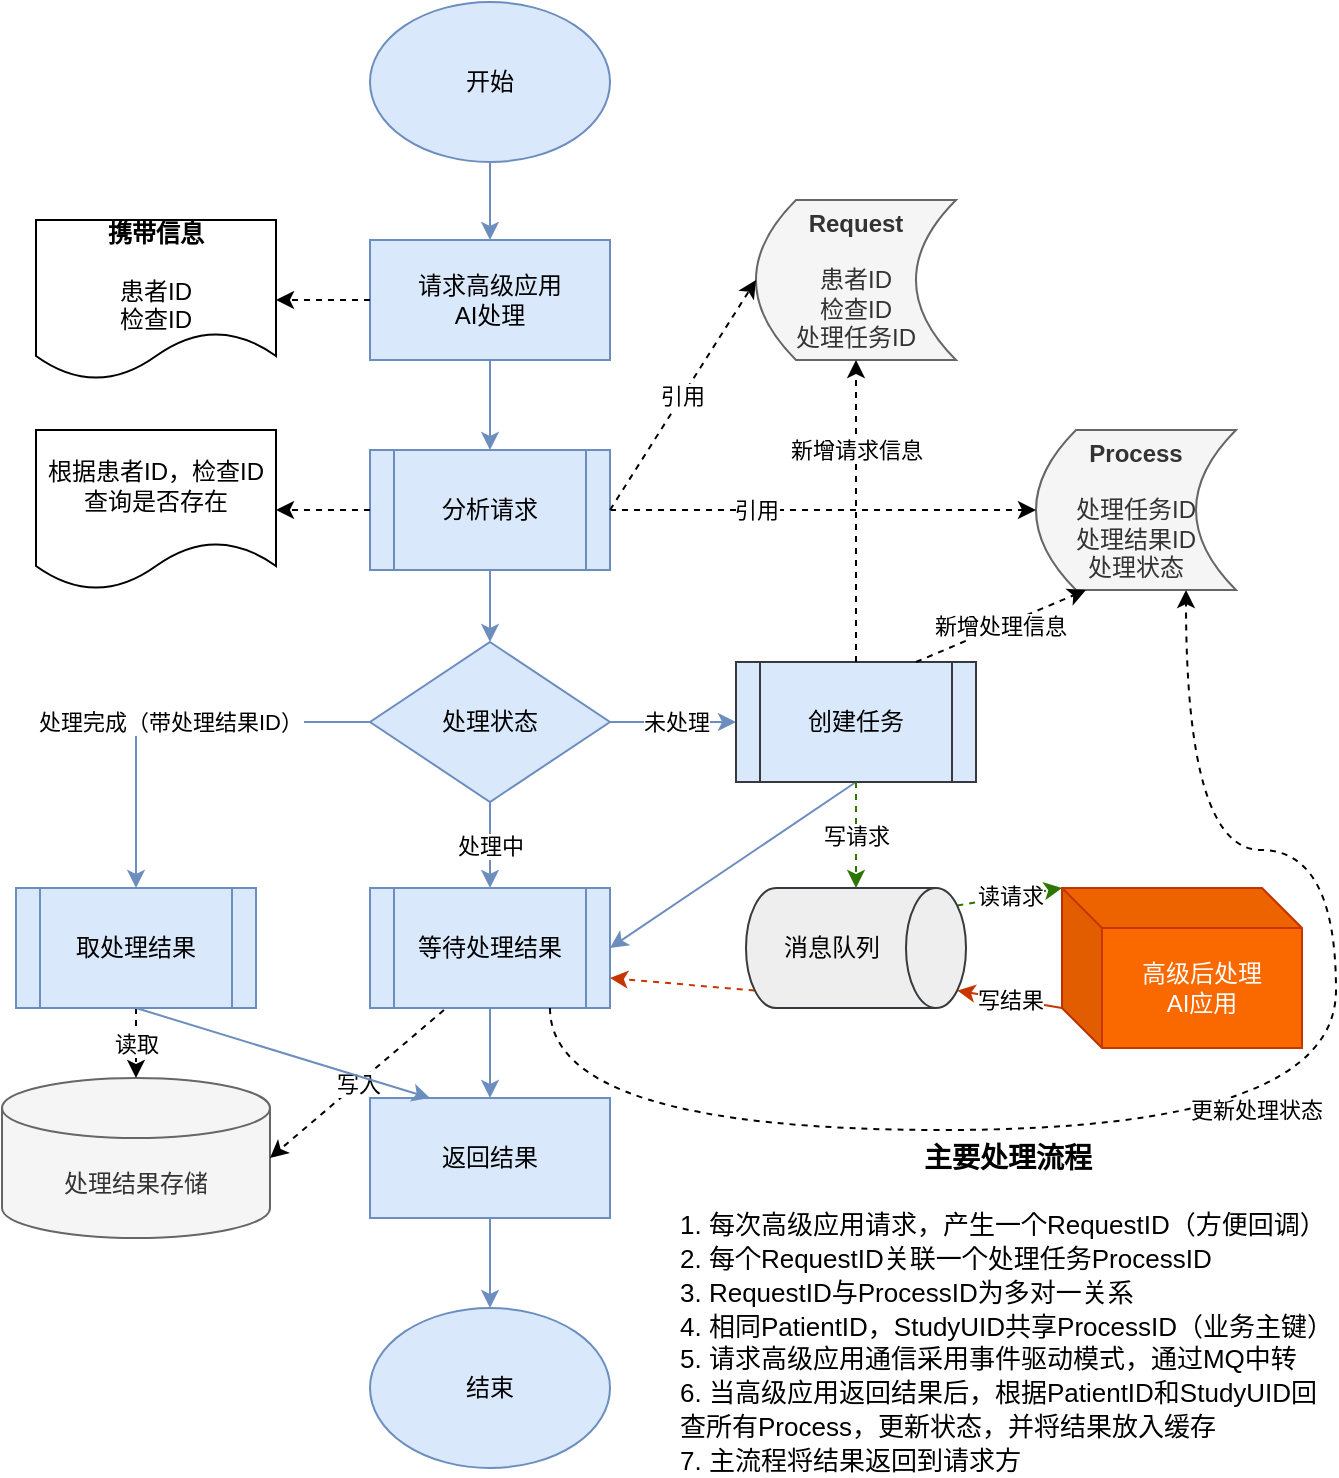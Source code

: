 <mxfile version="13.9.9" type="device"><diagram id="MA1Ir1e8mKovpcSbv8BP" name="Page-1"><mxGraphModel dx="1422" dy="942" grid="1" gridSize="10" guides="1" tooltips="1" connect="1" arrows="1" fold="1" page="1" pageScale="1" pageWidth="827" pageHeight="1169" math="0" shadow="0"><root><mxCell id="0"/><mxCell id="1" parent="0"/><mxCell id="mLOlmbpQtk8eAfT9PGX5-1" value="&lt;b&gt;Request&lt;br&gt;&lt;/b&gt;&lt;br&gt;患者ID&lt;br&gt;检查ID&lt;br&gt;处理任务ID" style="shape=dataStorage;whiteSpace=wrap;html=1;fixedSize=1;fillColor=#f5f5f5;strokeColor=#666666;fontColor=#333333;" vertex="1" parent="1"><mxGeometry x="430" y="115" width="100" height="80" as="geometry"/></mxCell><mxCell id="mLOlmbpQtk8eAfT9PGX5-2" value="&lt;b&gt;Process&lt;br&gt;&lt;/b&gt;&lt;br&gt;处理任务ID&lt;br&gt;处理结果ID&lt;br&gt;处理状态" style="shape=dataStorage;whiteSpace=wrap;html=1;fixedSize=1;fillColor=#f5f5f5;strokeColor=#666666;fontColor=#333333;" vertex="1" parent="1"><mxGeometry x="570" y="230" width="100" height="80" as="geometry"/></mxCell><mxCell id="mLOlmbpQtk8eAfT9PGX5-3" value="处理结果存储" style="shape=cylinder3;whiteSpace=wrap;html=1;boundedLbl=1;backgroundOutline=1;size=15;fillColor=#f5f5f5;strokeColor=#666666;fontColor=#333333;" vertex="1" parent="1"><mxGeometry x="53" y="554" width="134" height="80" as="geometry"/></mxCell><mxCell id="mLOlmbpQtk8eAfT9PGX5-46" style="edgeStyle=orthogonalEdgeStyle;rounded=0;orthogonalLoop=1;jettySize=auto;html=1;entryX=0.5;entryY=0;entryDx=0;entryDy=0;fillColor=#dae8fc;strokeColor=#6c8ebf;" edge="1" parent="1" source="mLOlmbpQtk8eAfT9PGX5-10" target="mLOlmbpQtk8eAfT9PGX5-47"><mxGeometry relative="1" as="geometry"><mxPoint x="297" y="140" as="targetPoint"/></mxGeometry></mxCell><mxCell id="mLOlmbpQtk8eAfT9PGX5-10" value="开始" style="ellipse;whiteSpace=wrap;html=1;fillColor=#dae8fc;strokeColor=#6c8ebf;" vertex="1" parent="1"><mxGeometry x="237" y="16" width="120" height="80" as="geometry"/></mxCell><mxCell id="mLOlmbpQtk8eAfT9PGX5-25" style="edgeStyle=orthogonalEdgeStyle;rounded=0;orthogonalLoop=1;jettySize=auto;html=1;exitX=0.5;exitY=1;exitDx=0;exitDy=0;entryX=0.5;entryY=0;entryDx=0;entryDy=0;fillColor=#dae8fc;strokeColor=#6c8ebf;" edge="1" parent="1" source="mLOlmbpQtk8eAfT9PGX5-47" target="mLOlmbpQtk8eAfT9PGX5-12"><mxGeometry relative="1" as="geometry"><mxPoint x="297" y="200" as="sourcePoint"/></mxGeometry></mxCell><mxCell id="mLOlmbpQtk8eAfT9PGX5-26" style="edgeStyle=orthogonalEdgeStyle;rounded=0;orthogonalLoop=1;jettySize=auto;html=1;exitX=0.5;exitY=1;exitDx=0;exitDy=0;entryX=0.5;entryY=0;entryDx=0;entryDy=0;fillColor=#dae8fc;strokeColor=#6c8ebf;" edge="1" parent="1" source="mLOlmbpQtk8eAfT9PGX5-12" target="mLOlmbpQtk8eAfT9PGX5-13"><mxGeometry relative="1" as="geometry"/></mxCell><mxCell id="mLOlmbpQtk8eAfT9PGX5-37" value="引用" style="edgeStyle=none;rounded=0;orthogonalLoop=1;jettySize=auto;html=1;exitX=1;exitY=0.5;exitDx=0;exitDy=0;entryX=0;entryY=0.5;entryDx=0;entryDy=0;dashed=1;" edge="1" parent="1" source="mLOlmbpQtk8eAfT9PGX5-12" target="mLOlmbpQtk8eAfT9PGX5-2"><mxGeometry x="-0.315" relative="1" as="geometry"><mxPoint as="offset"/></mxGeometry></mxCell><mxCell id="mLOlmbpQtk8eAfT9PGX5-12" value="分析请求" style="shape=process;whiteSpace=wrap;html=1;backgroundOutline=1;fillColor=#dae8fc;strokeColor=#6c8ebf;" vertex="1" parent="1"><mxGeometry x="237" y="240" width="120" height="60" as="geometry"/></mxCell><mxCell id="mLOlmbpQtk8eAfT9PGX5-41" value="处理完成（带处理结果ID）" style="edgeStyle=orthogonalEdgeStyle;rounded=0;orthogonalLoop=1;jettySize=auto;html=1;entryX=0.5;entryY=0;entryDx=0;entryDy=0;exitX=0;exitY=0.5;exitDx=0;exitDy=0;fillColor=#dae8fc;strokeColor=#6c8ebf;" edge="1" parent="1" source="mLOlmbpQtk8eAfT9PGX5-13" target="mLOlmbpQtk8eAfT9PGX5-44"><mxGeometry relative="1" as="geometry"><mxPoint x="127" y="450" as="targetPoint"/></mxGeometry></mxCell><mxCell id="mLOlmbpQtk8eAfT9PGX5-42" value="处理中" style="edgeStyle=none;rounded=0;orthogonalLoop=1;jettySize=auto;html=1;exitX=0.5;exitY=1;exitDx=0;exitDy=0;fillColor=#dae8fc;strokeColor=#6c8ebf;" edge="1" parent="1" source="mLOlmbpQtk8eAfT9PGX5-13" target="mLOlmbpQtk8eAfT9PGX5-14"><mxGeometry relative="1" as="geometry"/></mxCell><mxCell id="mLOlmbpQtk8eAfT9PGX5-62" value="未处理" style="edgeStyle=orthogonalEdgeStyle;rounded=0;orthogonalLoop=1;jettySize=auto;html=1;exitX=1;exitY=0.5;exitDx=0;exitDy=0;entryX=0;entryY=0.5;entryDx=0;entryDy=0;fillColor=#cce5ff;strokeColor=#6C8EBF;" edge="1" parent="1" source="mLOlmbpQtk8eAfT9PGX5-13" target="mLOlmbpQtk8eAfT9PGX5-61"><mxGeometry x="0.048" relative="1" as="geometry"><mxPoint as="offset"/></mxGeometry></mxCell><mxCell id="mLOlmbpQtk8eAfT9PGX5-13" value="处理状态" style="rhombus;whiteSpace=wrap;html=1;fillColor=#dae8fc;strokeColor=#6c8ebf;" vertex="1" parent="1"><mxGeometry x="237" y="336" width="120" height="80" as="geometry"/></mxCell><mxCell id="mLOlmbpQtk8eAfT9PGX5-35" style="edgeStyle=orthogonalEdgeStyle;rounded=0;orthogonalLoop=1;jettySize=auto;html=1;exitX=0.5;exitY=1;exitDx=0;exitDy=0;entryX=0.5;entryY=0;entryDx=0;entryDy=0;fillColor=#dae8fc;strokeColor=#6c8ebf;" edge="1" parent="1" source="mLOlmbpQtk8eAfT9PGX5-14" target="mLOlmbpQtk8eAfT9PGX5-29"><mxGeometry relative="1" as="geometry"/></mxCell><mxCell id="mLOlmbpQtk8eAfT9PGX5-54" style="rounded=0;orthogonalLoop=1;jettySize=auto;html=1;exitX=0.5;exitY=1;exitDx=0;exitDy=0;fillColor=#cce5ff;entryX=1;entryY=0.5;entryDx=0;entryDy=0;strokeColor=#6C8EBF;" edge="1" parent="1" source="mLOlmbpQtk8eAfT9PGX5-61" target="mLOlmbpQtk8eAfT9PGX5-14"><mxGeometry relative="1" as="geometry"><mxPoint x="430" y="580" as="targetPoint"/></mxGeometry></mxCell><mxCell id="mLOlmbpQtk8eAfT9PGX5-14" value="等待处理结果" style="shape=process;whiteSpace=wrap;html=1;backgroundOutline=1;fillColor=#dae8fc;strokeColor=#6c8ebf;" vertex="1" parent="1"><mxGeometry x="237" y="459" width="120" height="60" as="geometry"/></mxCell><mxCell id="mLOlmbpQtk8eAfT9PGX5-58" value="写结果" style="rounded=0;orthogonalLoop=1;jettySize=auto;html=1;exitX=0;exitY=0;exitDx=0;exitDy=60;exitPerimeter=0;entryX=0.855;entryY=0;entryDx=0;entryDy=4.35;entryPerimeter=0;strokeColor=#C73500;fillColor=#fa6800;" edge="1" parent="1" source="mLOlmbpQtk8eAfT9PGX5-15" target="mLOlmbpQtk8eAfT9PGX5-17"><mxGeometry relative="1" as="geometry"/></mxCell><mxCell id="mLOlmbpQtk8eAfT9PGX5-15" value="高级后处理&lt;br&gt;AI应用" style="shape=cube;whiteSpace=wrap;html=1;boundedLbl=1;backgroundOutline=1;darkOpacity=0.05;darkOpacity2=0.1;fillColor=#fa6800;strokeColor=#C73500;fontColor=#ffffff;" vertex="1" parent="1"><mxGeometry x="583" y="459" width="120" height="80" as="geometry"/></mxCell><mxCell id="mLOlmbpQtk8eAfT9PGX5-55" style="rounded=0;orthogonalLoop=1;jettySize=auto;html=1;exitX=0.855;exitY=1;exitDx=0;exitDy=-4.35;exitPerimeter=0;entryX=1;entryY=0.75;entryDx=0;entryDy=0;dashed=1;strokeColor=#C73500;fillColor=#fa6800;" edge="1" parent="1" source="mLOlmbpQtk8eAfT9PGX5-17" target="mLOlmbpQtk8eAfT9PGX5-14"><mxGeometry relative="1" as="geometry"/></mxCell><mxCell id="mLOlmbpQtk8eAfT9PGX5-57" value="读请求" style="rounded=0;orthogonalLoop=1;jettySize=auto;html=1;exitX=0.145;exitY=0;exitDx=0;exitDy=4.35;exitPerimeter=0;entryX=0;entryY=0;entryDx=0;entryDy=0;entryPerimeter=0;dashed=1;strokeColor=#2D7600;fillColor=#60a917;" edge="1" parent="1" source="mLOlmbpQtk8eAfT9PGX5-17" target="mLOlmbpQtk8eAfT9PGX5-15"><mxGeometry relative="1" as="geometry"/></mxCell><mxCell id="mLOlmbpQtk8eAfT9PGX5-17" value="消息队列" style="shape=cylinder3;whiteSpace=wrap;html=1;boundedLbl=1;backgroundOutline=1;size=15;rotation=90;verticalAlign=middle;horizontal=0;fillColor=#eeeeee;strokeColor=#36393d;" vertex="1" parent="1"><mxGeometry x="450" y="434" width="60" height="110" as="geometry"/></mxCell><mxCell id="mLOlmbpQtk8eAfT9PGX5-27" value="引用" style="endArrow=classic;html=1;exitX=1;exitY=0.5;exitDx=0;exitDy=0;entryX=0;entryY=0.5;entryDx=0;entryDy=0;dashed=1;" edge="1" parent="1" source="mLOlmbpQtk8eAfT9PGX5-12" target="mLOlmbpQtk8eAfT9PGX5-1"><mxGeometry width="50" height="50" relative="1" as="geometry"><mxPoint x="177" y="320" as="sourcePoint"/><mxPoint x="227" y="270" as="targetPoint"/></mxGeometry></mxCell><mxCell id="mLOlmbpQtk8eAfT9PGX5-36" value="写入" style="rounded=0;orthogonalLoop=1;jettySize=auto;html=1;exitX=0.308;exitY=1.017;exitDx=0;exitDy=0;entryX=1;entryY=0.5;entryDx=0;entryDy=0;entryPerimeter=0;dashed=1;exitPerimeter=0;" edge="1" parent="1" source="mLOlmbpQtk8eAfT9PGX5-14" target="mLOlmbpQtk8eAfT9PGX5-3"><mxGeometry relative="1" as="geometry"/></mxCell><mxCell id="mLOlmbpQtk8eAfT9PGX5-40" style="edgeStyle=none;rounded=0;orthogonalLoop=1;jettySize=auto;html=1;exitX=0.5;exitY=1;exitDx=0;exitDy=0;entryX=0.5;entryY=0;entryDx=0;entryDy=0;fillColor=#dae8fc;strokeColor=#6c8ebf;" edge="1" parent="1" source="mLOlmbpQtk8eAfT9PGX5-29" target="mLOlmbpQtk8eAfT9PGX5-34"><mxGeometry relative="1" as="geometry"><mxPoint x="297" y="684" as="targetPoint"/></mxGeometry></mxCell><mxCell id="mLOlmbpQtk8eAfT9PGX5-29" value="返回结果" style="rounded=0;whiteSpace=wrap;html=1;fillColor=#dae8fc;strokeColor=#6c8ebf;" vertex="1" parent="1"><mxGeometry x="237" y="564" width="120" height="60" as="geometry"/></mxCell><mxCell id="mLOlmbpQtk8eAfT9PGX5-34" value="结束" style="ellipse;whiteSpace=wrap;html=1;fillColor=#dae8fc;strokeColor=#6c8ebf;" vertex="1" parent="1"><mxGeometry x="237" y="669" width="120" height="80" as="geometry"/></mxCell><mxCell id="mLOlmbpQtk8eAfT9PGX5-39" value="读取" style="edgeStyle=none;rounded=0;orthogonalLoop=1;jettySize=auto;html=1;entryX=0.5;entryY=0;entryDx=0;entryDy=0;entryPerimeter=0;dashed=1;exitX=0.5;exitY=1;exitDx=0;exitDy=0;" edge="1" parent="1" source="mLOlmbpQtk8eAfT9PGX5-44" target="mLOlmbpQtk8eAfT9PGX5-3"><mxGeometry relative="1" as="geometry"><mxPoint x="150" y="539" as="sourcePoint"/></mxGeometry></mxCell><mxCell id="mLOlmbpQtk8eAfT9PGX5-43" style="edgeStyle=none;rounded=0;orthogonalLoop=1;jettySize=auto;html=1;exitX=0.5;exitY=1;exitDx=0;exitDy=0;entryX=0.25;entryY=0;entryDx=0;entryDy=0;fillColor=#dae8fc;strokeColor=#6c8ebf;" edge="1" parent="1" source="mLOlmbpQtk8eAfT9PGX5-44" target="mLOlmbpQtk8eAfT9PGX5-29"><mxGeometry relative="1" as="geometry"><mxPoint x="127" y="519" as="sourcePoint"/></mxGeometry></mxCell><mxCell id="mLOlmbpQtk8eAfT9PGX5-44" value="取处理结果" style="shape=process;whiteSpace=wrap;html=1;backgroundOutline=1;fillColor=#dae8fc;strokeColor=#6c8ebf;" vertex="1" parent="1"><mxGeometry x="60" y="459" width="120" height="60" as="geometry"/></mxCell><mxCell id="mLOlmbpQtk8eAfT9PGX5-47" value="请求高级应用&lt;br&gt;AI处理" style="rounded=0;whiteSpace=wrap;html=1;fillColor=#dae8fc;strokeColor=#6c8ebf;" vertex="1" parent="1"><mxGeometry x="237" y="135" width="120" height="60" as="geometry"/></mxCell><mxCell id="mLOlmbpQtk8eAfT9PGX5-48" value="&lt;b&gt;携带信息&lt;br&gt;&lt;/b&gt;&lt;br&gt;患者ID&lt;br&gt;检查ID" style="shape=document;whiteSpace=wrap;html=1;boundedLbl=1;" vertex="1" parent="1"><mxGeometry x="70" y="125" width="120" height="80" as="geometry"/></mxCell><mxCell id="mLOlmbpQtk8eAfT9PGX5-49" value="" style="endArrow=classic;html=1;dashed=1;exitX=0;exitY=0.5;exitDx=0;exitDy=0;entryX=1;entryY=0.5;entryDx=0;entryDy=0;" edge="1" parent="1" source="mLOlmbpQtk8eAfT9PGX5-47" target="mLOlmbpQtk8eAfT9PGX5-48"><mxGeometry width="50" height="50" relative="1" as="geometry"><mxPoint x="110" y="330" as="sourcePoint"/><mxPoint x="160" y="280" as="targetPoint"/></mxGeometry></mxCell><mxCell id="mLOlmbpQtk8eAfT9PGX5-59" value="根据患者ID，检查ID查询是否存在" style="shape=document;whiteSpace=wrap;html=1;boundedLbl=1;" vertex="1" parent="1"><mxGeometry x="70" y="230" width="120" height="80" as="geometry"/></mxCell><mxCell id="mLOlmbpQtk8eAfT9PGX5-60" value="" style="endArrow=classic;html=1;dashed=1;exitX=0;exitY=0.5;exitDx=0;exitDy=0;entryX=1;entryY=0.5;entryDx=0;entryDy=0;" edge="1" parent="1" source="mLOlmbpQtk8eAfT9PGX5-12" target="mLOlmbpQtk8eAfT9PGX5-59"><mxGeometry width="50" height="50" relative="1" as="geometry"><mxPoint x="20" y="370" as="sourcePoint"/><mxPoint x="70" y="320" as="targetPoint"/></mxGeometry></mxCell><mxCell id="mLOlmbpQtk8eAfT9PGX5-61" value="创建任务" style="shape=process;whiteSpace=wrap;html=1;backgroundOutline=1;strokeColor=#36393d;fillColor=#DAE8FC;" vertex="1" parent="1"><mxGeometry x="420" y="346" width="120" height="60" as="geometry"/></mxCell><mxCell id="mLOlmbpQtk8eAfT9PGX5-63" value="新增请求信息" style="endArrow=classic;html=1;exitX=0.5;exitY=0;exitDx=0;exitDy=0;entryX=0.5;entryY=1;entryDx=0;entryDy=0;dashed=1;" edge="1" parent="1" source="mLOlmbpQtk8eAfT9PGX5-61" target="mLOlmbpQtk8eAfT9PGX5-1"><mxGeometry x="0.404" width="50" height="50" relative="1" as="geometry"><mxPoint x="630" y="390" as="sourcePoint"/><mxPoint x="680" y="340" as="targetPoint"/><mxPoint as="offset"/></mxGeometry></mxCell><mxCell id="mLOlmbpQtk8eAfT9PGX5-64" value="写请求" style="endArrow=classic;html=1;exitX=0.5;exitY=1;exitDx=0;exitDy=0;entryX=0;entryY=0.5;entryDx=0;entryDy=0;entryPerimeter=0;dashed=1;strokeColor=#2D7600;" edge="1" parent="1" source="mLOlmbpQtk8eAfT9PGX5-61" target="mLOlmbpQtk8eAfT9PGX5-17"><mxGeometry width="50" height="50" relative="1" as="geometry"><mxPoint x="710" y="390" as="sourcePoint"/><mxPoint x="760" y="340" as="targetPoint"/></mxGeometry></mxCell><mxCell id="mLOlmbpQtk8eAfT9PGX5-66" value="更新处理状态" style="endArrow=classic;html=1;dashed=1;exitX=0.75;exitY=1;exitDx=0;exitDy=0;entryX=0.75;entryY=1;entryDx=0;entryDy=0;edgeStyle=orthogonalEdgeStyle;curved=1;" edge="1" parent="1" source="mLOlmbpQtk8eAfT9PGX5-14" target="mLOlmbpQtk8eAfT9PGX5-2"><mxGeometry x="0.036" y="10" width="50" height="50" relative="1" as="geometry"><mxPoint x="600" y="720" as="sourcePoint"/><mxPoint x="650" y="670" as="targetPoint"/><Array as="points"><mxPoint x="327" y="580"/><mxPoint x="720" y="580"/><mxPoint x="720" y="440"/><mxPoint x="645" y="440"/></Array><mxPoint as="offset"/></mxGeometry></mxCell><mxCell id="mLOlmbpQtk8eAfT9PGX5-67" value="新增处理信息" style="endArrow=classic;html=1;dashed=1;strokeColor=#000000;exitX=0.75;exitY=0;exitDx=0;exitDy=0;entryX=0.25;entryY=1;entryDx=0;entryDy=0;" edge="1" parent="1" source="mLOlmbpQtk8eAfT9PGX5-61" target="mLOlmbpQtk8eAfT9PGX5-2"><mxGeometry width="50" height="50" relative="1" as="geometry"><mxPoint x="550" y="370" as="sourcePoint"/><mxPoint x="600" y="320" as="targetPoint"/></mxGeometry></mxCell><mxCell id="mLOlmbpQtk8eAfT9PGX5-68" value="&lt;div style=&quot;text-align: center ; font-size: 14px&quot;&gt;&lt;span&gt;&lt;b&gt;&lt;font style=&quot;font-size: 14px&quot;&gt;主要处理流程&lt;/font&gt;&lt;/b&gt;&lt;/span&gt;&lt;/div&gt;&lt;font style=&quot;font-size: 14px&quot;&gt;&lt;div style=&quot;text-align: center&quot;&gt;&lt;br&gt;&lt;/div&gt;&lt;span style=&quot;font-size: 13px&quot;&gt;1. 每次高级应用请求，产生一个RequestID（方便回调）&lt;/span&gt;&lt;br&gt;&lt;span style=&quot;font-size: 13px&quot;&gt;2. 每个RequestID关联一个处理任务ProcessID&lt;/span&gt;&lt;br&gt;&lt;span style=&quot;font-size: 13px&quot;&gt;3. RequestID与ProcessID为多对一关系&lt;/span&gt;&lt;br&gt;&lt;span style=&quot;font-size: 13px&quot;&gt;4. 相同PatientID，StudyUID共享ProcessID（业务主键）&lt;/span&gt;&lt;br&gt;&lt;span style=&quot;font-size: 13px&quot;&gt;5. 请求高级应用通信采用事件驱动模式，通过MQ中转&lt;/span&gt;&lt;br&gt;&lt;span style=&quot;font-size: 13px&quot;&gt;6. 当高级应用返回结果后，根据PatientID和StudyUID回查所有Process，更新状态，并将结果放入缓存&lt;br&gt;7. 主流程将结果返回到请求方&lt;br&gt;&lt;/span&gt;&lt;/font&gt;" style="text;html=1;strokeColor=none;fillColor=none;align=left;verticalAlign=middle;whiteSpace=wrap;rounded=0;" vertex="1" parent="1"><mxGeometry x="390" y="591" width="330" height="156" as="geometry"/></mxCell></root></mxGraphModel></diagram></mxfile>